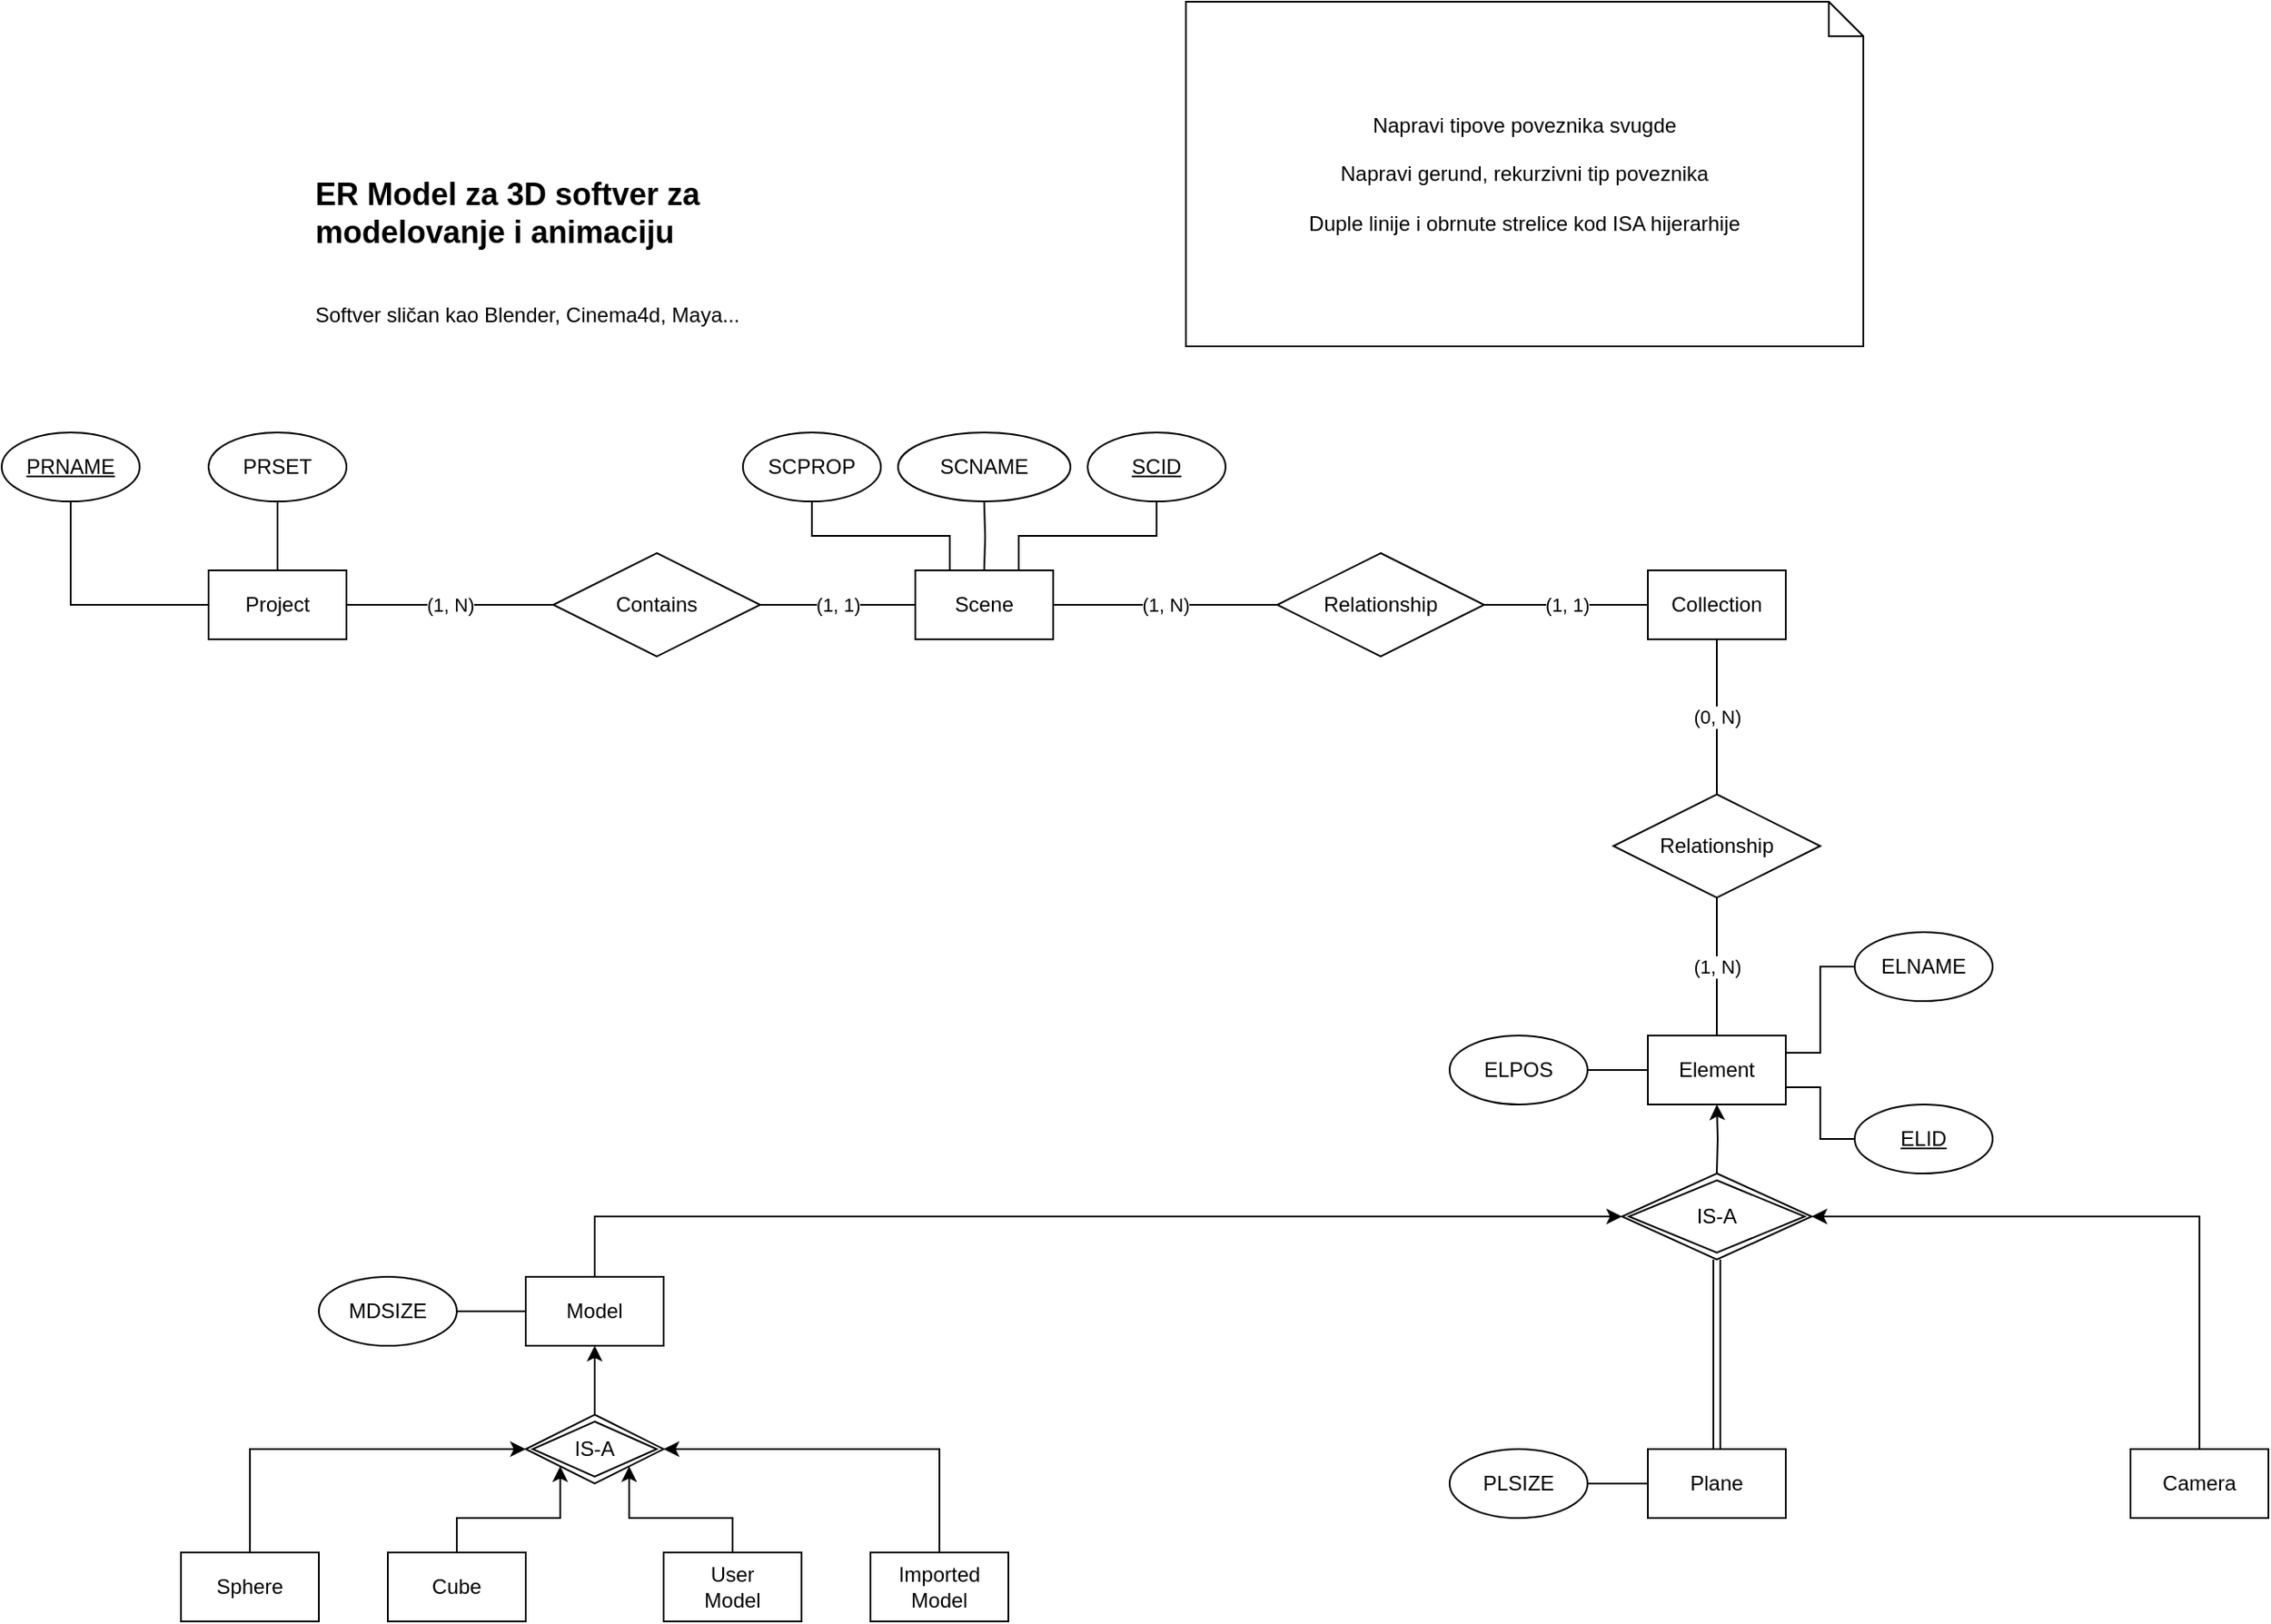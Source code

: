<mxfile version="14.6.6" type="github">
  <diagram id="i0jPZAk6bTskViBEeTmk" name="Page-1">
    <mxGraphModel dx="2230" dy="1970" grid="1" gridSize="10" guides="1" tooltips="1" connect="1" arrows="1" fold="1" page="1" pageScale="1" pageWidth="827" pageHeight="1169" math="0" shadow="0">
      <root>
        <mxCell id="0" />
        <mxCell id="1" parent="0" />
        <mxCell id="i9lRQSYCKbTx1-nVW2aJ-37" style="edgeStyle=orthogonalEdgeStyle;rounded=0;orthogonalLoop=1;jettySize=auto;html=1;exitX=0.25;exitY=0;exitDx=0;exitDy=0;entryX=0.5;entryY=1;entryDx=0;entryDy=0;startArrow=none;startFill=0;endArrow=none;endFill=0;" parent="1" source="i9lRQSYCKbTx1-nVW2aJ-1" target="i9lRQSYCKbTx1-nVW2aJ-36" edge="1">
          <mxGeometry relative="1" as="geometry" />
        </mxCell>
        <mxCell id="i9lRQSYCKbTx1-nVW2aJ-44" style="edgeStyle=orthogonalEdgeStyle;rounded=0;orthogonalLoop=1;jettySize=auto;html=1;exitX=0.75;exitY=0;exitDx=0;exitDy=0;entryX=0.5;entryY=1;entryDx=0;entryDy=0;startArrow=none;startFill=0;endArrow=none;endFill=0;" parent="1" source="i9lRQSYCKbTx1-nVW2aJ-1" target="i9lRQSYCKbTx1-nVW2aJ-41" edge="1">
          <mxGeometry relative="1" as="geometry" />
        </mxCell>
        <mxCell id="KI5B2fwvfVTWVR0sygVl-27" value="(1, 1)" style="edgeStyle=orthogonalEdgeStyle;rounded=0;orthogonalLoop=1;jettySize=auto;html=1;exitX=0;exitY=0.5;exitDx=0;exitDy=0;entryX=1;entryY=0.5;entryDx=0;entryDy=0;endArrow=none;endFill=0;" edge="1" parent="1" source="i9lRQSYCKbTx1-nVW2aJ-1" target="KI5B2fwvfVTWVR0sygVl-26">
          <mxGeometry relative="1" as="geometry" />
        </mxCell>
        <mxCell id="KI5B2fwvfVTWVR0sygVl-32" value="(1, N)" style="edgeStyle=orthogonalEdgeStyle;rounded=0;orthogonalLoop=1;jettySize=auto;html=1;exitX=1;exitY=0.5;exitDx=0;exitDy=0;entryX=0;entryY=0.5;entryDx=0;entryDy=0;endArrow=none;endFill=0;" edge="1" parent="1" source="i9lRQSYCKbTx1-nVW2aJ-1" target="KI5B2fwvfVTWVR0sygVl-31">
          <mxGeometry relative="1" as="geometry" />
        </mxCell>
        <mxCell id="i9lRQSYCKbTx1-nVW2aJ-1" value="Scene" style="whiteSpace=wrap;html=1;align=center;" parent="1" vertex="1">
          <mxGeometry x="360" y="270" width="80" height="40" as="geometry" />
        </mxCell>
        <mxCell id="i9lRQSYCKbTx1-nVW2aJ-15" value="(1, N)" style="edgeStyle=orthogonalEdgeStyle;rounded=0;orthogonalLoop=1;jettySize=auto;html=1;exitX=1;exitY=0.5;exitDx=0;exitDy=0;endArrow=none;endFill=0;entryX=0;entryY=0.5;entryDx=0;entryDy=0;" parent="1" source="i9lRQSYCKbTx1-nVW2aJ-2" target="KI5B2fwvfVTWVR0sygVl-26" edge="1">
          <mxGeometry relative="1" as="geometry">
            <mxPoint x="130" y="250" as="targetPoint" />
          </mxGeometry>
        </mxCell>
        <mxCell id="i9lRQSYCKbTx1-nVW2aJ-33" style="edgeStyle=orthogonalEdgeStyle;rounded=0;orthogonalLoop=1;jettySize=auto;html=1;exitX=0;exitY=0.5;exitDx=0;exitDy=0;entryX=0.5;entryY=1;entryDx=0;entryDy=0;startArrow=none;startFill=0;endArrow=none;endFill=0;" parent="1" source="i9lRQSYCKbTx1-nVW2aJ-2" target="i9lRQSYCKbTx1-nVW2aJ-32" edge="1">
          <mxGeometry relative="1" as="geometry" />
        </mxCell>
        <mxCell id="i9lRQSYCKbTx1-nVW2aJ-35" style="edgeStyle=orthogonalEdgeStyle;rounded=0;orthogonalLoop=1;jettySize=auto;html=1;exitX=0.5;exitY=0;exitDx=0;exitDy=0;entryX=0.5;entryY=1;entryDx=0;entryDy=0;startArrow=none;startFill=0;endArrow=none;endFill=0;" parent="1" source="i9lRQSYCKbTx1-nVW2aJ-2" target="i9lRQSYCKbTx1-nVW2aJ-34" edge="1">
          <mxGeometry relative="1" as="geometry" />
        </mxCell>
        <mxCell id="i9lRQSYCKbTx1-nVW2aJ-2" value="Project" style="whiteSpace=wrap;html=1;align=center;" parent="1" vertex="1">
          <mxGeometry x="-50" y="270" width="80" height="40" as="geometry" />
        </mxCell>
        <mxCell id="KI5B2fwvfVTWVR0sygVl-20" style="edgeStyle=orthogonalEdgeStyle;rounded=0;orthogonalLoop=1;jettySize=auto;html=1;entryX=1;entryY=0.5;entryDx=0;entryDy=0;endArrow=classic;endFill=1;" edge="1" parent="1" source="i9lRQSYCKbTx1-nVW2aJ-16">
          <mxGeometry relative="1" as="geometry">
            <mxPoint x="880" y="645" as="targetPoint" />
            <Array as="points">
              <mxPoint x="1105" y="645" />
            </Array>
          </mxGeometry>
        </mxCell>
        <mxCell id="i9lRQSYCKbTx1-nVW2aJ-16" value="Camera" style="whiteSpace=wrap;html=1;align=center;" parent="1" vertex="1">
          <mxGeometry x="1065" y="780" width="80" height="40" as="geometry" />
        </mxCell>
        <mxCell id="i9lRQSYCKbTx1-nVW2aJ-29" style="edgeStyle=orthogonalEdgeStyle;rounded=0;orthogonalLoop=1;jettySize=auto;html=1;exitX=0.5;exitY=1;exitDx=0;exitDy=0;entryX=0.5;entryY=0;entryDx=0;entryDy=0;startArrow=classic;startFill=1;endArrow=none;endFill=0;" parent="1" source="i9lRQSYCKbTx1-nVW2aJ-17" target="i9lRQSYCKbTx1-nVW2aJ-20" edge="1">
          <mxGeometry relative="1" as="geometry" />
        </mxCell>
        <mxCell id="KI5B2fwvfVTWVR0sygVl-17" style="edgeStyle=orthogonalEdgeStyle;rounded=0;orthogonalLoop=1;jettySize=auto;html=1;exitX=0.5;exitY=0;exitDx=0;exitDy=0;entryX=0;entryY=0.5;entryDx=0;entryDy=0;endArrow=classic;endFill=1;" edge="1" parent="1" source="i9lRQSYCKbTx1-nVW2aJ-17" target="KI5B2fwvfVTWVR0sygVl-15">
          <mxGeometry relative="1" as="geometry" />
        </mxCell>
        <mxCell id="i9lRQSYCKbTx1-nVW2aJ-17" value="Model" style="whiteSpace=wrap;html=1;align=center;" parent="1" vertex="1">
          <mxGeometry x="134" y="680" width="80" height="40" as="geometry" />
        </mxCell>
        <mxCell id="i9lRQSYCKbTx1-nVW2aJ-18" value="Sphere" style="whiteSpace=wrap;html=1;align=center;" parent="1" vertex="1">
          <mxGeometry x="-66" y="840" width="80" height="40" as="geometry" />
        </mxCell>
        <mxCell id="i9lRQSYCKbTx1-nVW2aJ-19" value="Cube" style="whiteSpace=wrap;html=1;align=center;" parent="1" vertex="1">
          <mxGeometry x="54" y="840" width="80" height="40" as="geometry" />
        </mxCell>
        <mxCell id="i9lRQSYCKbTx1-nVW2aJ-22" style="edgeStyle=orthogonalEdgeStyle;rounded=0;orthogonalLoop=1;jettySize=auto;html=1;exitX=0;exitY=0.5;exitDx=0;exitDy=0;entryX=0.5;entryY=0;entryDx=0;entryDy=0;startArrow=classic;startFill=1;endArrow=none;endFill=0;" parent="1" source="i9lRQSYCKbTx1-nVW2aJ-20" target="i9lRQSYCKbTx1-nVW2aJ-18" edge="1">
          <mxGeometry relative="1" as="geometry" />
        </mxCell>
        <mxCell id="i9lRQSYCKbTx1-nVW2aJ-23" style="edgeStyle=orthogonalEdgeStyle;rounded=0;orthogonalLoop=1;jettySize=auto;html=1;exitX=0;exitY=1;exitDx=0;exitDy=0;startArrow=classic;startFill=1;endArrow=none;endFill=0;" parent="1" source="i9lRQSYCKbTx1-nVW2aJ-20" target="i9lRQSYCKbTx1-nVW2aJ-19" edge="1">
          <mxGeometry relative="1" as="geometry" />
        </mxCell>
        <mxCell id="i9lRQSYCKbTx1-nVW2aJ-26" style="edgeStyle=orthogonalEdgeStyle;rounded=0;orthogonalLoop=1;jettySize=auto;html=1;exitX=1;exitY=1;exitDx=0;exitDy=0;entryX=0.5;entryY=0;entryDx=0;entryDy=0;startArrow=classic;startFill=1;endArrow=none;endFill=0;" parent="1" source="i9lRQSYCKbTx1-nVW2aJ-20" target="i9lRQSYCKbTx1-nVW2aJ-24" edge="1">
          <mxGeometry relative="1" as="geometry" />
        </mxCell>
        <mxCell id="i9lRQSYCKbTx1-nVW2aJ-27" style="edgeStyle=orthogonalEdgeStyle;rounded=0;orthogonalLoop=1;jettySize=auto;html=1;exitX=1;exitY=0.5;exitDx=0;exitDy=0;startArrow=classic;startFill=1;endArrow=none;endFill=0;" parent="1" source="i9lRQSYCKbTx1-nVW2aJ-20" target="i9lRQSYCKbTx1-nVW2aJ-25" edge="1">
          <mxGeometry relative="1" as="geometry" />
        </mxCell>
        <mxCell id="i9lRQSYCKbTx1-nVW2aJ-20" value="&lt;div&gt;IS-A&lt;/div&gt;" style="shape=rhombus;double=1;perimeter=rhombusPerimeter;whiteSpace=wrap;html=1;align=center;" parent="1" vertex="1">
          <mxGeometry x="134" y="760" width="80" height="40" as="geometry" />
        </mxCell>
        <mxCell id="i9lRQSYCKbTx1-nVW2aJ-24" value="&lt;div&gt;User&lt;/div&gt;&lt;div&gt;Model&lt;/div&gt;" style="whiteSpace=wrap;html=1;align=center;" parent="1" vertex="1">
          <mxGeometry x="214" y="840" width="80" height="40" as="geometry" />
        </mxCell>
        <mxCell id="i9lRQSYCKbTx1-nVW2aJ-25" value="&lt;div&gt;Imported Model&lt;/div&gt;" style="whiteSpace=wrap;html=1;align=center;" parent="1" vertex="1">
          <mxGeometry x="334" y="840" width="80" height="40" as="geometry" />
        </mxCell>
        <mxCell id="i9lRQSYCKbTx1-nVW2aJ-32" value="PRNAME" style="ellipse;whiteSpace=wrap;html=1;align=center;fontStyle=4;" parent="1" vertex="1">
          <mxGeometry x="-170" y="190" width="80" height="40" as="geometry" />
        </mxCell>
        <mxCell id="i9lRQSYCKbTx1-nVW2aJ-34" value="PRSET" style="ellipse;whiteSpace=wrap;html=1;align=center;" parent="1" vertex="1">
          <mxGeometry x="-50" y="190" width="80" height="40" as="geometry" />
        </mxCell>
        <mxCell id="i9lRQSYCKbTx1-nVW2aJ-36" value="SCPROP" style="ellipse;whiteSpace=wrap;html=1;align=center;" parent="1" vertex="1">
          <mxGeometry x="260" y="190" width="80" height="40" as="geometry" />
        </mxCell>
        <mxCell id="i9lRQSYCKbTx1-nVW2aJ-41" value="SCID" style="ellipse;whiteSpace=wrap;html=1;align=center;fontStyle=4;" parent="1" vertex="1">
          <mxGeometry x="460" y="190" width="80" height="40" as="geometry" />
        </mxCell>
        <mxCell id="i9lRQSYCKbTx1-nVW2aJ-47" style="edgeStyle=orthogonalEdgeStyle;rounded=0;orthogonalLoop=1;jettySize=auto;html=1;exitX=0.5;exitY=1;exitDx=0;exitDy=0;entryX=0.5;entryY=0;entryDx=0;entryDy=0;startArrow=none;startFill=0;endArrow=none;endFill=0;" parent="1" target="i9lRQSYCKbTx1-nVW2aJ-1" edge="1">
          <mxGeometry relative="1" as="geometry">
            <mxPoint x="400" y="230" as="sourcePoint" />
          </mxGeometry>
        </mxCell>
        <mxCell id="i9lRQSYCKbTx1-nVW2aJ-49" value="SCNAME" style="ellipse;whiteSpace=wrap;html=1;align=center;" parent="1" vertex="1">
          <mxGeometry x="350" y="190" width="100" height="40" as="geometry" />
        </mxCell>
        <mxCell id="i9lRQSYCKbTx1-nVW2aJ-55" value="&lt;div align=&quot;left&quot;&gt;&lt;h2&gt;&lt;b&gt;ER Model za 3D softver za modelovanje i animaciju&lt;/b&gt;&lt;/h2&gt;&lt;div&gt;&lt;br&gt;&lt;/div&gt;&lt;div&gt;Softver sličan kao Blender, Cinema4d, Maya...&lt;br&gt;&lt;/div&gt;&lt;/div&gt;&lt;div align=&quot;left&quot;&gt;&lt;br&gt;&lt;/div&gt;" style="text;html=1;strokeColor=none;fillColor=none;align=left;verticalAlign=middle;whiteSpace=wrap;rounded=0;" parent="1" vertex="1">
          <mxGeometry x="10" y="10" width="330" height="150" as="geometry" />
        </mxCell>
        <mxCell id="KI5B2fwvfVTWVR0sygVl-1" style="edgeStyle=orthogonalEdgeStyle;rounded=0;orthogonalLoop=1;jettySize=auto;html=1;exitX=1;exitY=0.5;exitDx=0;exitDy=0;entryX=0;entryY=0.75;entryDx=0;entryDy=0;endArrow=none;endFill=0;" edge="1" parent="1" source="F2XwkBPKlkuZhIb0zOWn-4" target="i9lRQSYCKbTx1-nVW2aJ-17">
          <mxGeometry relative="1" as="geometry">
            <Array as="points">
              <mxPoint x="134" y="700" />
            </Array>
          </mxGeometry>
        </mxCell>
        <mxCell id="F2XwkBPKlkuZhIb0zOWn-4" value="MDSIZE" style="ellipse;whiteSpace=wrap;html=1;align=center;" parent="1" vertex="1">
          <mxGeometry x="14" y="680" width="80" height="40" as="geometry" />
        </mxCell>
        <mxCell id="KI5B2fwvfVTWVR0sygVl-19" value="" style="edgeStyle=orthogonalEdgeStyle;rounded=0;orthogonalLoop=1;jettySize=auto;html=1;endArrow=classic;endFill=1;shape=link;" edge="1" parent="1" source="KI5B2fwvfVTWVR0sygVl-2">
          <mxGeometry relative="1" as="geometry">
            <mxPoint x="825" y="670" as="targetPoint" />
          </mxGeometry>
        </mxCell>
        <mxCell id="KI5B2fwvfVTWVR0sygVl-2" value="Plane" style="whiteSpace=wrap;html=1;align=center;" vertex="1" parent="1">
          <mxGeometry x="785" y="780" width="80" height="40" as="geometry" />
        </mxCell>
        <mxCell id="KI5B2fwvfVTWVR0sygVl-35" value="(0, N)" style="edgeStyle=orthogonalEdgeStyle;rounded=0;orthogonalLoop=1;jettySize=auto;html=1;exitX=0.5;exitY=1;exitDx=0;exitDy=0;endArrow=none;endFill=0;" edge="1" parent="1" source="KI5B2fwvfVTWVR0sygVl-6" target="KI5B2fwvfVTWVR0sygVl-34">
          <mxGeometry relative="1" as="geometry" />
        </mxCell>
        <mxCell id="KI5B2fwvfVTWVR0sygVl-6" value="Collection" style="whiteSpace=wrap;html=1;align=center;" vertex="1" parent="1">
          <mxGeometry x="785" y="270" width="80" height="40" as="geometry" />
        </mxCell>
        <mxCell id="KI5B2fwvfVTWVR0sygVl-36" value="(1, N)" style="edgeStyle=orthogonalEdgeStyle;rounded=0;orthogonalLoop=1;jettySize=auto;html=1;exitX=0.5;exitY=0;exitDx=0;exitDy=0;entryX=0.5;entryY=1;entryDx=0;entryDy=0;endArrow=none;endFill=0;" edge="1" parent="1" source="KI5B2fwvfVTWVR0sygVl-9" target="KI5B2fwvfVTWVR0sygVl-34">
          <mxGeometry relative="1" as="geometry" />
        </mxCell>
        <mxCell id="KI5B2fwvfVTWVR0sygVl-9" value="Element" style="whiteSpace=wrap;html=1;align=center;" vertex="1" parent="1">
          <mxGeometry x="785" y="540" width="80" height="40" as="geometry" />
        </mxCell>
        <mxCell id="KI5B2fwvfVTWVR0sygVl-13" value="" style="edgeStyle=orthogonalEdgeStyle;rounded=0;orthogonalLoop=1;jettySize=auto;html=1;endArrow=none;endFill=0;" edge="1" parent="1" source="KI5B2fwvfVTWVR0sygVl-11" target="KI5B2fwvfVTWVR0sygVl-9">
          <mxGeometry relative="1" as="geometry" />
        </mxCell>
        <mxCell id="KI5B2fwvfVTWVR0sygVl-11" value="ELPOS" style="ellipse;whiteSpace=wrap;html=1;align=center;" vertex="1" parent="1">
          <mxGeometry x="670" y="540" width="80" height="40" as="geometry" />
        </mxCell>
        <mxCell id="KI5B2fwvfVTWVR0sygVl-14" value="" style="edgeStyle=orthogonalEdgeStyle;rounded=0;orthogonalLoop=1;jettySize=auto;html=1;endArrow=none;endFill=0;" edge="1" parent="1" source="KI5B2fwvfVTWVR0sygVl-12" target="KI5B2fwvfVTWVR0sygVl-9">
          <mxGeometry relative="1" as="geometry">
            <Array as="points">
              <mxPoint x="885" y="600" />
              <mxPoint x="885" y="570" />
            </Array>
          </mxGeometry>
        </mxCell>
        <mxCell id="KI5B2fwvfVTWVR0sygVl-12" value="ELID" style="ellipse;whiteSpace=wrap;html=1;align=center;fontStyle=4;" vertex="1" parent="1">
          <mxGeometry x="905" y="580" width="80" height="40" as="geometry" />
        </mxCell>
        <mxCell id="KI5B2fwvfVTWVR0sygVl-16" value="" style="edgeStyle=orthogonalEdgeStyle;rounded=0;orthogonalLoop=1;jettySize=auto;html=1;endArrow=classic;endFill=1;" edge="1" parent="1" target="KI5B2fwvfVTWVR0sygVl-9">
          <mxGeometry relative="1" as="geometry">
            <mxPoint x="825" y="620" as="sourcePoint" />
          </mxGeometry>
        </mxCell>
        <mxCell id="KI5B2fwvfVTWVR0sygVl-15" value="&lt;div&gt;IS-A&lt;/div&gt;" style="shape=rhombus;double=1;perimeter=rhombusPerimeter;whiteSpace=wrap;html=1;align=center;" vertex="1" parent="1">
          <mxGeometry x="770" y="620" width="110" height="50" as="geometry" />
        </mxCell>
        <mxCell id="KI5B2fwvfVTWVR0sygVl-25" style="edgeStyle=orthogonalEdgeStyle;rounded=0;orthogonalLoop=1;jettySize=auto;html=1;exitX=0;exitY=0.5;exitDx=0;exitDy=0;entryX=1;entryY=0.25;entryDx=0;entryDy=0;endArrow=none;endFill=0;" edge="1" parent="1" source="KI5B2fwvfVTWVR0sygVl-18" target="KI5B2fwvfVTWVR0sygVl-9">
          <mxGeometry relative="1" as="geometry" />
        </mxCell>
        <mxCell id="KI5B2fwvfVTWVR0sygVl-18" value="ELNAME" style="ellipse;whiteSpace=wrap;html=1;align=center;" vertex="1" parent="1">
          <mxGeometry x="905" y="480" width="80" height="40" as="geometry" />
        </mxCell>
        <mxCell id="KI5B2fwvfVTWVR0sygVl-22" value="" style="edgeStyle=orthogonalEdgeStyle;rounded=0;orthogonalLoop=1;jettySize=auto;html=1;endArrow=none;endFill=0;" edge="1" parent="1" source="KI5B2fwvfVTWVR0sygVl-21" target="KI5B2fwvfVTWVR0sygVl-2">
          <mxGeometry relative="1" as="geometry" />
        </mxCell>
        <mxCell id="KI5B2fwvfVTWVR0sygVl-21" value="PLSIZE" style="ellipse;whiteSpace=wrap;html=1;align=center;" vertex="1" parent="1">
          <mxGeometry x="670" y="780" width="80" height="40" as="geometry" />
        </mxCell>
        <mxCell id="KI5B2fwvfVTWVR0sygVl-26" value="Contains" style="shape=rhombus;perimeter=rhombusPerimeter;whiteSpace=wrap;html=1;align=center;" vertex="1" parent="1">
          <mxGeometry x="150" y="260" width="120" height="60" as="geometry" />
        </mxCell>
        <mxCell id="KI5B2fwvfVTWVR0sygVl-33" value="(1, 1)" style="edgeStyle=orthogonalEdgeStyle;rounded=0;orthogonalLoop=1;jettySize=auto;html=1;exitX=1;exitY=0.5;exitDx=0;exitDy=0;entryX=0;entryY=0.5;entryDx=0;entryDy=0;endArrow=none;endFill=0;" edge="1" parent="1" source="KI5B2fwvfVTWVR0sygVl-31" target="KI5B2fwvfVTWVR0sygVl-6">
          <mxGeometry relative="1" as="geometry" />
        </mxCell>
        <mxCell id="KI5B2fwvfVTWVR0sygVl-31" value="Relationship" style="shape=rhombus;perimeter=rhombusPerimeter;whiteSpace=wrap;html=1;align=center;" vertex="1" parent="1">
          <mxGeometry x="570" y="260" width="120" height="60" as="geometry" />
        </mxCell>
        <mxCell id="KI5B2fwvfVTWVR0sygVl-34" value="Relationship" style="shape=rhombus;perimeter=rhombusPerimeter;whiteSpace=wrap;html=1;align=center;" vertex="1" parent="1">
          <mxGeometry x="765" y="400" width="120" height="60" as="geometry" />
        </mxCell>
        <mxCell id="KI5B2fwvfVTWVR0sygVl-37" value="&lt;div&gt;Napravi tipove poveznika svugde&lt;/div&gt;&lt;div&gt;&lt;br&gt;&lt;/div&gt;&lt;div&gt;Napravi gerund, rekurzivni tip poveznika&lt;/div&gt;&lt;div&gt;&lt;br&gt;&lt;/div&gt;&lt;div&gt;Duple linije i obrnute strelice kod ISA hijerarhije&lt;br&gt;&lt;/div&gt;" style="shape=note;size=20;whiteSpace=wrap;html=1;" vertex="1" parent="1">
          <mxGeometry x="517" y="-60" width="393" height="200" as="geometry" />
        </mxCell>
      </root>
    </mxGraphModel>
  </diagram>
</mxfile>
